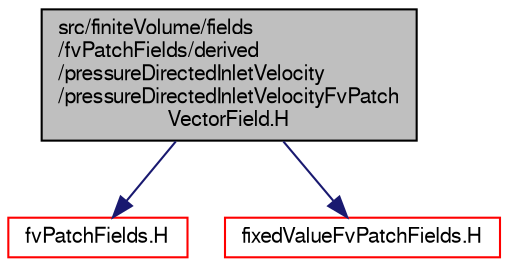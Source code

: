 digraph "src/finiteVolume/fields/fvPatchFields/derived/pressureDirectedInletVelocity/pressureDirectedInletVelocityFvPatchVectorField.H"
{
  bgcolor="transparent";
  edge [fontname="FreeSans",fontsize="10",labelfontname="FreeSans",labelfontsize="10"];
  node [fontname="FreeSans",fontsize="10",shape=record];
  Node0 [label="src/finiteVolume/fields\l/fvPatchFields/derived\l/pressureDirectedInletVelocity\l/pressureDirectedInletVelocityFvPatch\lVectorField.H",height=0.2,width=0.4,color="black", fillcolor="grey75", style="filled", fontcolor="black"];
  Node0 -> Node1 [color="midnightblue",fontsize="10",style="solid",fontname="FreeSans"];
  Node1 [label="fvPatchFields.H",height=0.2,width=0.4,color="red",URL="$a02477.html"];
  Node0 -> Node188 [color="midnightblue",fontsize="10",style="solid",fontname="FreeSans"];
  Node188 [label="fixedValueFvPatchFields.H",height=0.2,width=0.4,color="red",URL="$a01484.html"];
}
